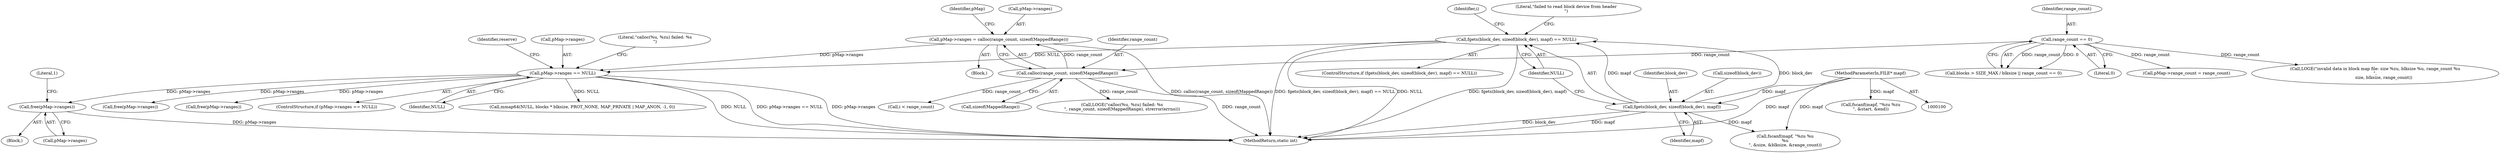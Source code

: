 digraph "0_Android_28a566f7731b4cb76d2a9ba16d997ac5aeb07dad@API" {
"1000289" [label="(Call,free(pMap->ranges))"];
"1000221" [label="(Call,pMap->ranges == NULL)"];
"1000212" [label="(Call,pMap->ranges = calloc(range_count, sizeof(MappedRange)))"];
"1000216" [label="(Call,calloc(range_count, sizeof(MappedRange)))"];
"1000195" [label="(Call,range_count == 0)"];
"1000111" [label="(Call,fgets(block_dev, sizeof(block_dev), mapf) == NULL)"];
"1000112" [label="(Call,fgets(block_dev, sizeof(block_dev), mapf))"];
"1000101" [label="(MethodParameterIn,FILE* mapf)"];
"1000278" [label="(Block,)"];
"1000197" [label="(Literal,0)"];
"1000126" [label="(Identifier,i)"];
"1000196" [label="(Identifier,range_count)"];
"1000220" [label="(ControlStructure,if (pMap->ranges == NULL))"];
"1000475" [label="(MethodReturn,static int)"];
"1000221" [label="(Call,pMap->ranges == NULL)"];
"1000314" [label="(Call,i < range_count)"];
"1000212" [label="(Call,pMap->ranges = calloc(range_count, sizeof(MappedRange)))"];
"1000223" [label="(Identifier,pMap)"];
"1000222" [label="(Call,pMap->ranges)"];
"1000225" [label="(Identifier,NULL)"];
"1000111" [label="(Call,fgets(block_dev, sizeof(block_dev), mapf) == NULL)"];
"1000295" [label="(Literal,1)"];
"1000213" [label="(Call,pMap->ranges)"];
"1000117" [label="(Identifier,NULL)"];
"1000189" [label="(Call,blocks > SIZE_MAX / blksize || range_count == 0)"];
"1000110" [label="(ControlStructure,if (fgets(block_dev, sizeof(block_dev), mapf) == NULL))"];
"1000113" [label="(Identifier,block_dev)"];
"1000120" [label="(Literal,\"failed to read block device from header\n\")"];
"1000101" [label="(MethodParameterIn,FILE* mapf)"];
"1000290" [label="(Call,pMap->ranges)"];
"1000216" [label="(Call,calloc(range_count, sizeof(MappedRange)))"];
"1000289" [label="(Call,free(pMap->ranges))"];
"1000217" [label="(Identifier,range_count)"];
"1000240" [label="(Call,mmap64(NULL, blocks * blksize, PROT_NONE, MAP_PRIVATE | MAP_ANON, -1, 0))"];
"1000207" [label="(Call,pMap->range_count = range_count)"];
"1000112" [label="(Call,fgets(block_dev, sizeof(block_dev), mapf))"];
"1000103" [label="(Block,)"];
"1000451" [label="(Call,free(pMap->ranges))"];
"1000228" [label="(Literal,\"calloc(%u, %zu) failed: %s\n\")"];
"1000116" [label="(Identifier,mapf)"];
"1000195" [label="(Call,range_count == 0)"];
"1000114" [label="(Call,sizeof(block_dev))"];
"1000261" [label="(Call,free(pMap->ranges))"];
"1000218" [label="(Call,sizeof(MappedRange))"];
"1000150" [label="(Call,fscanf(mapf, \"%zu %u\n%u\n\", &size, &blksize, &range_count))"];
"1000199" [label="(Call,LOGE(\"invalid data in block map file: size %zu, blksize %u, range_count %u\n\",\n             size, blksize, range_count))"];
"1000239" [label="(Identifier,reserve)"];
"1000324" [label="(Call,fscanf(mapf, \"%zu %zu\n\", &start, &end))"];
"1000227" [label="(Call,LOGE(\"calloc(%u, %zu) failed: %s\n\", range_count, sizeof(MappedRange), strerror(errno)))"];
"1000289" -> "1000278"  [label="AST: "];
"1000289" -> "1000290"  [label="CFG: "];
"1000290" -> "1000289"  [label="AST: "];
"1000295" -> "1000289"  [label="CFG: "];
"1000289" -> "1000475"  [label="DDG: pMap->ranges"];
"1000221" -> "1000289"  [label="DDG: pMap->ranges"];
"1000221" -> "1000220"  [label="AST: "];
"1000221" -> "1000225"  [label="CFG: "];
"1000222" -> "1000221"  [label="AST: "];
"1000225" -> "1000221"  [label="AST: "];
"1000228" -> "1000221"  [label="CFG: "];
"1000239" -> "1000221"  [label="CFG: "];
"1000221" -> "1000475"  [label="DDG: NULL"];
"1000221" -> "1000475"  [label="DDG: pMap->ranges == NULL"];
"1000221" -> "1000475"  [label="DDG: pMap->ranges"];
"1000212" -> "1000221"  [label="DDG: pMap->ranges"];
"1000111" -> "1000221"  [label="DDG: NULL"];
"1000221" -> "1000240"  [label="DDG: NULL"];
"1000221" -> "1000261"  [label="DDG: pMap->ranges"];
"1000221" -> "1000451"  [label="DDG: pMap->ranges"];
"1000212" -> "1000103"  [label="AST: "];
"1000212" -> "1000216"  [label="CFG: "];
"1000213" -> "1000212"  [label="AST: "];
"1000216" -> "1000212"  [label="AST: "];
"1000223" -> "1000212"  [label="CFG: "];
"1000212" -> "1000475"  [label="DDG: calloc(range_count, sizeof(MappedRange))"];
"1000216" -> "1000212"  [label="DDG: range_count"];
"1000216" -> "1000218"  [label="CFG: "];
"1000217" -> "1000216"  [label="AST: "];
"1000218" -> "1000216"  [label="AST: "];
"1000216" -> "1000475"  [label="DDG: range_count"];
"1000195" -> "1000216"  [label="DDG: range_count"];
"1000216" -> "1000227"  [label="DDG: range_count"];
"1000216" -> "1000314"  [label="DDG: range_count"];
"1000195" -> "1000189"  [label="AST: "];
"1000195" -> "1000197"  [label="CFG: "];
"1000196" -> "1000195"  [label="AST: "];
"1000197" -> "1000195"  [label="AST: "];
"1000189" -> "1000195"  [label="CFG: "];
"1000195" -> "1000189"  [label="DDG: range_count"];
"1000195" -> "1000189"  [label="DDG: 0"];
"1000195" -> "1000199"  [label="DDG: range_count"];
"1000195" -> "1000207"  [label="DDG: range_count"];
"1000111" -> "1000110"  [label="AST: "];
"1000111" -> "1000117"  [label="CFG: "];
"1000112" -> "1000111"  [label="AST: "];
"1000117" -> "1000111"  [label="AST: "];
"1000120" -> "1000111"  [label="CFG: "];
"1000126" -> "1000111"  [label="CFG: "];
"1000111" -> "1000475"  [label="DDG: NULL"];
"1000111" -> "1000475"  [label="DDG: fgets(block_dev, sizeof(block_dev), mapf)"];
"1000111" -> "1000475"  [label="DDG: fgets(block_dev, sizeof(block_dev), mapf) == NULL"];
"1000112" -> "1000111"  [label="DDG: block_dev"];
"1000112" -> "1000111"  [label="DDG: mapf"];
"1000112" -> "1000116"  [label="CFG: "];
"1000113" -> "1000112"  [label="AST: "];
"1000114" -> "1000112"  [label="AST: "];
"1000116" -> "1000112"  [label="AST: "];
"1000117" -> "1000112"  [label="CFG: "];
"1000112" -> "1000475"  [label="DDG: block_dev"];
"1000112" -> "1000475"  [label="DDG: mapf"];
"1000101" -> "1000112"  [label="DDG: mapf"];
"1000112" -> "1000150"  [label="DDG: mapf"];
"1000101" -> "1000100"  [label="AST: "];
"1000101" -> "1000475"  [label="DDG: mapf"];
"1000101" -> "1000150"  [label="DDG: mapf"];
"1000101" -> "1000324"  [label="DDG: mapf"];
}
